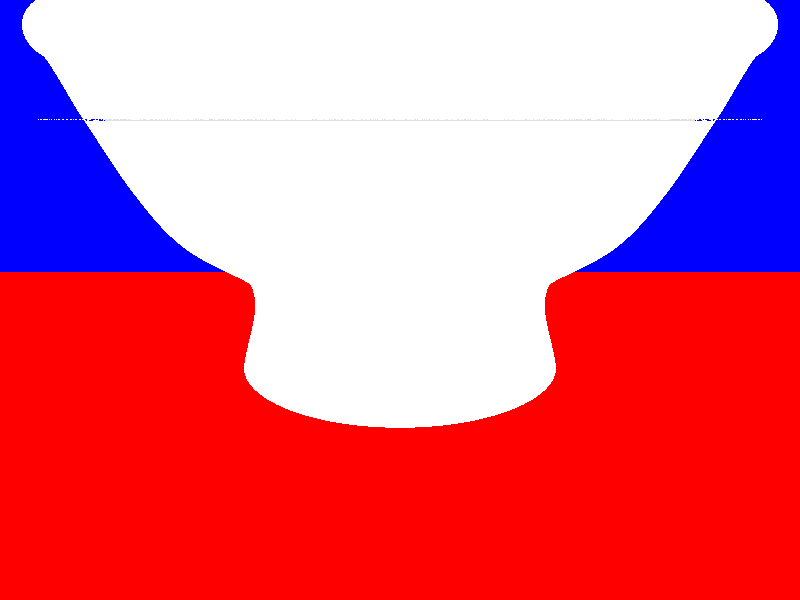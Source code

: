 #include "colors.inc"
#include "woods.inc"
/*------------------------------------------------------------------------*/
camera {
    //location <0, 50, 0> //Cenital centrada
    //location <0, 40, -20> //Frontal picada 40
    //location <0, 20, -20> //Frontal picada 20
    //location <0, 10, -50> //Frontal picada 10
    location <0, 5, -10> //Frontal picada 5
    //location <0, 3, -20> //Frontal picada 3
    //location <0, 0, -20> //Frontal normal
    
    look_at <0, 2, 0>
}
/*------------------------------------------------------------------------*/
light_source {
    <0, 2, -10>
    color rgb <1, 1, 1>
}  
//light_source {
  //  <0, 20, 0>
    //color rgb <1, 1, 1>
//  }
/*------------------------------------------------------------------------*/
//Mesa (suelo)
plane{
    <0,1,0>,0 //Vector normal, distancia
    texture{
        pigment{color Red}
    }
} 
//Fondo
plane{
    <0,0,-1>,-10
    pigment{color Blue}
}  

/*
------------------------------------------Rotando una forma    
*/  
 
difference{
    merge{
        sor{ // Cuenco
            8,       
            <3,0>
            <2.7,1>
            <2.5,2.5>
            <3.5,3.3>
            <4,4>
            <4.5,5>
            <5,6.01>
            <6,7>
            pigment{color White}
        } 
        torus{
            4.75,0.25
            translate <0,6,0>
            pigment {color White}
        }
       
    }
   
    sphere { // Hueco del cuenco    
        <0,7,0>,    4.7       
        pigment {color Grey}
    }                       
}
